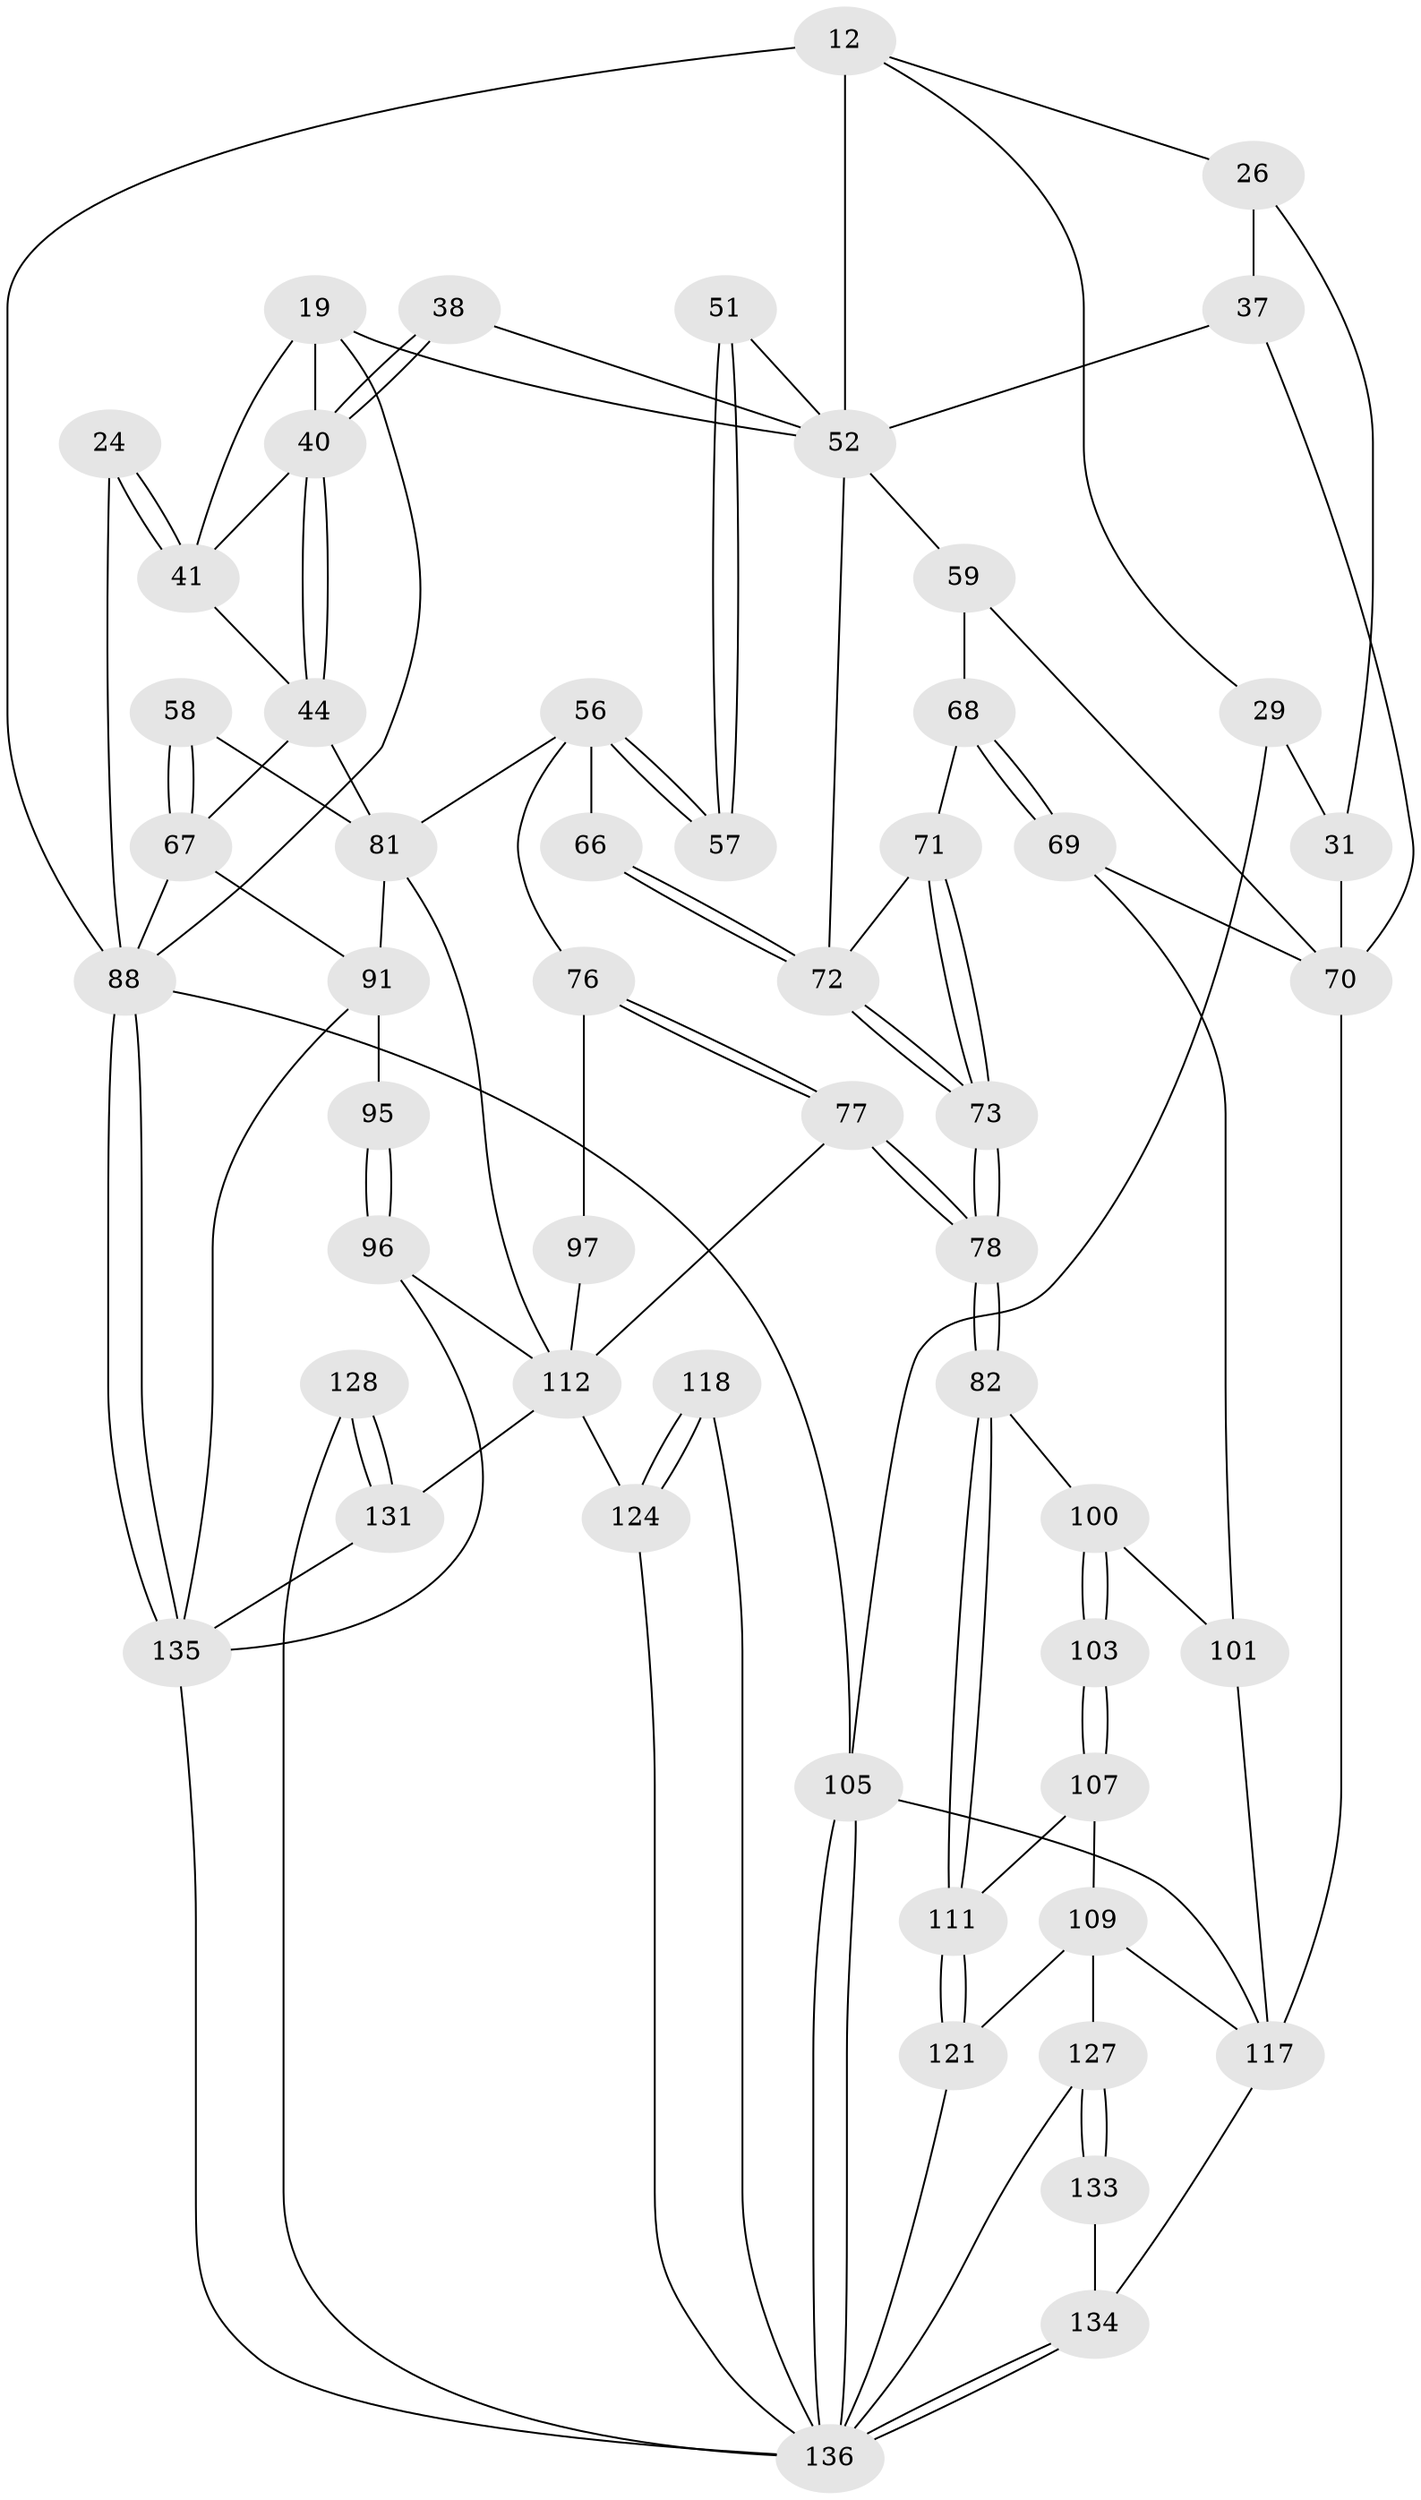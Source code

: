// original degree distribution, {3: 0.014705882352941176, 4: 0.22794117647058823, 6: 0.21323529411764705, 5: 0.5441176470588235}
// Generated by graph-tools (version 1.1) at 2025/04/03/04/25 22:04:22]
// undirected, 54 vertices, 117 edges
graph export_dot {
graph [start="1"]
  node [color=gray90,style=filled];
  12 [pos="+0.2208590112638738+0.08846246508148252",super="+11+9"];
  19 [pos="+0.708211752264824+0.06991648441870052",super="+18+14"];
  24 [pos="+1+0"];
  26 [pos="+0.13038866509089878+0.10188730167866425",super="+25"];
  29 [pos="+0+0.12561376167538738",super="+28"];
  31 [pos="+0.06983346083604426+0.17955008560079316",super="+27"];
  37 [pos="+0.19743873874607767+0.20779307382468776",super="+32"];
  38 [pos="+0.6043350356620178+0.1984370687907983"];
  40 [pos="+0.750203002913944+0.24831207596882587",super="+22+35"];
  41 [pos="+0.8968330556464865+0.17863330336118718",super="+21+20"];
  44 [pos="+0.766460563649453+0.33480387305394593",super="+43+42"];
  51 [pos="+0.47773891938700935+0.26439601768902304",super="+50"];
  52 [pos="+0.47421478121661703+0.26441692327003896",super="+36+39"];
  56 [pos="+0.6205695319402165+0.3818001640817549",super="+55"];
  57 [pos="+0.6151061549734269+0.37221238916415356"];
  58 [pos="+0.9476997844034685+0.3474002239905216"];
  59 [pos="+0.2872109232740004+0.243294046826198"];
  66 [pos="+0.5478023510206962+0.4081203508613515"];
  67 [pos="+1+0.429214939402062",super="+48+49"];
  68 [pos="+0.250279611705046+0.4385073150171707",super="+64"];
  69 [pos="+0.24222271201744436+0.4429295623144343"];
  70 [pos="+0.16103390082198998+0.39886962163309475",super="+65+60"];
  71 [pos="+0.34579697041391233+0.46223651093931106",super="+63"];
  72 [pos="+0.4593005689117716+0.5687382328828205",super="+62+61"];
  73 [pos="+0.4524548940080822+0.5941545281778385"];
  76 [pos="+0.6204863219300091+0.5420397582013233",super="+75"];
  77 [pos="+0.46265040029755106+0.6225115161152743"];
  78 [pos="+0.45514639330756995+0.6209437534191055"];
  81 [pos="+0.7912885531096606+0.46735022167913576",super="+54"];
  82 [pos="+0.43520494453816516+0.6349411478374635"];
  88 [pos="+1+1",super="+6"];
  91 [pos="+1+0.4753092392828041",super="+80"];
  95 [pos="+0.8833004092259337+0.5838571411727531"];
  96 [pos="+0.8787314344600025+0.6802093693020974"];
  97 [pos="+0.6582150556796507+0.6102067414244542",super="+94"];
  100 [pos="+0.15875666247205394+0.6439701420036275",super="+84"];
  101 [pos="+0.10523062619608063+0.6411975096736562",super="+86+85"];
  103 [pos="+0.22873094490524185+0.7023745842183814"];
  105 [pos="+0+1",super="+7+30"];
  107 [pos="+0.23434807597665755+0.7376809107020658"];
  109 [pos="+0.19896265371736904+0.8226742320332682",super="+108"];
  111 [pos="+0.4235798363894615+0.6686596310552871"];
  112 [pos="+0.7050707580416432+0.7797902172117795",super="+102+98+99"];
  117 [pos="+0+0.840978848449174",super="+104+110+87"];
  118 [pos="+0.515923806339059+0.8520800089724512"];
  121 [pos="+0.3985969182223127+0.7579142358319158"];
  124 [pos="+0.5490064958808089+0.9148831480468764",super="+113+114"];
  127 [pos="+0.2711195138097901+0.9351773006252572",super="+122+123"];
  128 [pos="+0.7367854024095223+0.9168065461730416"];
  131 [pos="+0.8965900723574312+0.8403425084515969",super="+115+116"];
  133 [pos="+0.21438615908405972+0.8579909023453192"];
  134 [pos="+0.11553139552612929+0.9401434545976988"];
  135 [pos="+0.7693536586043018+1",super="+132+106"];
  136 [pos="+0.25287179618382344+1",super="+126+125+130+129+120"];
  12 -- 88 [weight=2];
  12 -- 52;
  12 -- 29;
  12 -- 26;
  19 -- 88 [weight=2];
  19 -- 41;
  19 -- 40 [weight=2];
  19 -- 52;
  24 -- 41 [weight=2];
  24 -- 41;
  24 -- 88;
  26 -- 31;
  26 -- 37 [weight=2];
  29 -- 31 [weight=2];
  29 -- 105 [weight=2];
  31 -- 70;
  37 -- 52;
  37 -- 70;
  38 -- 40 [weight=2];
  38 -- 40;
  38 -- 52;
  40 -- 44;
  40 -- 44;
  40 -- 41;
  41 -- 44;
  44 -- 67 [weight=2];
  44 -- 81;
  51 -- 52 [weight=2];
  51 -- 57 [weight=2];
  51 -- 57;
  52 -- 59;
  52 -- 72;
  56 -- 57;
  56 -- 57;
  56 -- 66;
  56 -- 81;
  56 -- 76;
  58 -- 67 [weight=2];
  58 -- 67;
  58 -- 81;
  59 -- 70;
  59 -- 68;
  66 -- 72 [weight=2];
  66 -- 72;
  67 -- 88;
  67 -- 91;
  68 -- 69;
  68 -- 69;
  68 -- 71 [weight=2];
  69 -- 70;
  69 -- 101;
  70 -- 117 [weight=3];
  71 -- 73;
  71 -- 73;
  71 -- 72;
  72 -- 73;
  72 -- 73;
  73 -- 78;
  73 -- 78;
  76 -- 77;
  76 -- 77;
  76 -- 97 [weight=2];
  77 -- 78;
  77 -- 78;
  77 -- 112;
  78 -- 82;
  78 -- 82;
  81 -- 91;
  81 -- 112;
  82 -- 111;
  82 -- 111;
  82 -- 100;
  88 -- 135 [weight=2];
  88 -- 135;
  88 -- 105 [weight=2];
  91 -- 95 [weight=2];
  91 -- 135;
  95 -- 96;
  95 -- 96;
  96 -- 135;
  96 -- 112;
  97 -- 112 [weight=2];
  100 -- 101 [weight=2];
  100 -- 103 [weight=2];
  100 -- 103;
  101 -- 117 [weight=2];
  103 -- 107;
  103 -- 107;
  105 -- 136;
  105 -- 136;
  105 -- 117 [weight=2];
  107 -- 111;
  107 -- 109;
  109 -- 127;
  109 -- 117;
  109 -- 121;
  111 -- 121;
  111 -- 121;
  112 -- 124 [weight=2];
  112 -- 131;
  117 -- 134;
  118 -- 124 [weight=2];
  118 -- 124;
  118 -- 136;
  121 -- 136;
  124 -- 136;
  127 -- 133 [weight=2];
  127 -- 133;
  127 -- 136 [weight=2];
  128 -- 131 [weight=2];
  128 -- 131;
  128 -- 136;
  131 -- 135 [weight=2];
  133 -- 134;
  134 -- 136;
  134 -- 136;
  135 -- 136;
}
